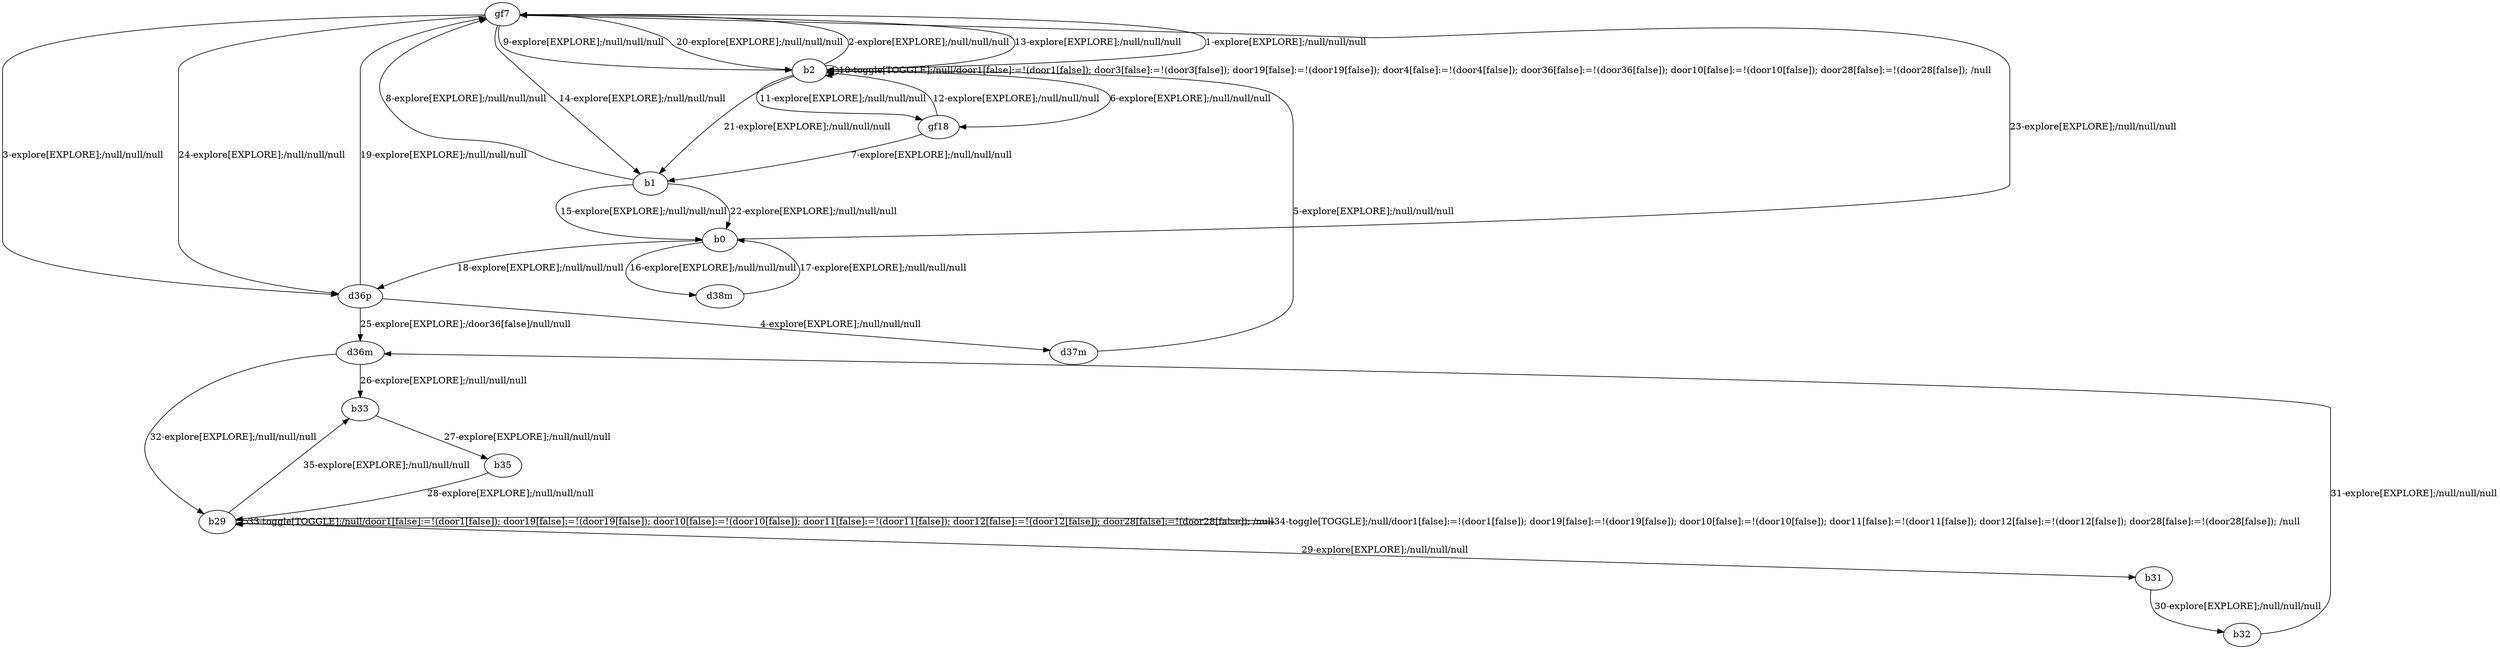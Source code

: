 # Total number of goals covered by this test: 1
# b29 --> b33

digraph g {
"gf7" -> "b2" [label = "1-explore[EXPLORE];/null/null/null"];
"b2" -> "gf7" [label = "2-explore[EXPLORE];/null/null/null"];
"gf7" -> "d36p" [label = "3-explore[EXPLORE];/null/null/null"];
"d36p" -> "d37m" [label = "4-explore[EXPLORE];/null/null/null"];
"d37m" -> "b2" [label = "5-explore[EXPLORE];/null/null/null"];
"b2" -> "gf18" [label = "6-explore[EXPLORE];/null/null/null"];
"gf18" -> "b1" [label = "7-explore[EXPLORE];/null/null/null"];
"b1" -> "gf7" [label = "8-explore[EXPLORE];/null/null/null"];
"gf7" -> "b2" [label = "9-explore[EXPLORE];/null/null/null"];
"b2" -> "b2" [label = "10-toggle[TOGGLE];/null/door1[false]:=!(door1[false]); door3[false]:=!(door3[false]); door19[false]:=!(door19[false]); door4[false]:=!(door4[false]); door36[false]:=!(door36[false]); door10[false]:=!(door10[false]); door28[false]:=!(door28[false]); /null"];
"b2" -> "gf18" [label = "11-explore[EXPLORE];/null/null/null"];
"gf18" -> "b2" [label = "12-explore[EXPLORE];/null/null/null"];
"b2" -> "gf7" [label = "13-explore[EXPLORE];/null/null/null"];
"gf7" -> "b1" [label = "14-explore[EXPLORE];/null/null/null"];
"b1" -> "b0" [label = "15-explore[EXPLORE];/null/null/null"];
"b0" -> "d38m" [label = "16-explore[EXPLORE];/null/null/null"];
"d38m" -> "b0" [label = "17-explore[EXPLORE];/null/null/null"];
"b0" -> "d36p" [label = "18-explore[EXPLORE];/null/null/null"];
"d36p" -> "gf7" [label = "19-explore[EXPLORE];/null/null/null"];
"gf7" -> "b2" [label = "20-explore[EXPLORE];/null/null/null"];
"b2" -> "b1" [label = "21-explore[EXPLORE];/null/null/null"];
"b1" -> "b0" [label = "22-explore[EXPLORE];/null/null/null"];
"b0" -> "gf7" [label = "23-explore[EXPLORE];/null/null/null"];
"gf7" -> "d36p" [label = "24-explore[EXPLORE];/null/null/null"];
"d36p" -> "d36m" [label = "25-explore[EXPLORE];/door36[false]/null/null"];
"d36m" -> "b33" [label = "26-explore[EXPLORE];/null/null/null"];
"b33" -> "b35" [label = "27-explore[EXPLORE];/null/null/null"];
"b35" -> "b29" [label = "28-explore[EXPLORE];/null/null/null"];
"b29" -> "b31" [label = "29-explore[EXPLORE];/null/null/null"];
"b31" -> "b32" [label = "30-explore[EXPLORE];/null/null/null"];
"b32" -> "d36m" [label = "31-explore[EXPLORE];/null/null/null"];
"d36m" -> "b29" [label = "32-explore[EXPLORE];/null/null/null"];
"b29" -> "b29" [label = "33-toggle[TOGGLE];/null/door1[false]:=!(door1[false]); door19[false]:=!(door19[false]); door10[false]:=!(door10[false]); door11[false]:=!(door11[false]); door12[false]:=!(door12[false]); door28[false]:=!(door28[false]); /null"];
"b29" -> "b29" [label = "34-toggle[TOGGLE];/null/door1[false]:=!(door1[false]); door19[false]:=!(door19[false]); door10[false]:=!(door10[false]); door11[false]:=!(door11[false]); door12[false]:=!(door12[false]); door28[false]:=!(door28[false]); /null"];
"b29" -> "b33" [label = "35-explore[EXPLORE];/null/null/null"];
}